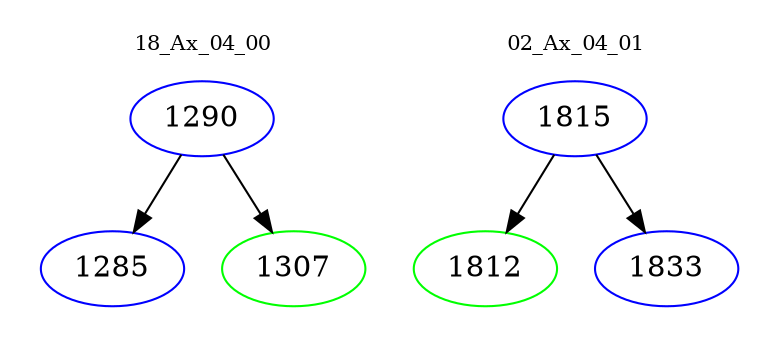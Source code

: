 digraph{
subgraph cluster_0 {
color = white
label = "18_Ax_04_00";
fontsize=10;
T0_1290 [label="1290", color="blue"]
T0_1290 -> T0_1285 [color="black"]
T0_1285 [label="1285", color="blue"]
T0_1290 -> T0_1307 [color="black"]
T0_1307 [label="1307", color="green"]
}
subgraph cluster_1 {
color = white
label = "02_Ax_04_01";
fontsize=10;
T1_1815 [label="1815", color="blue"]
T1_1815 -> T1_1812 [color="black"]
T1_1812 [label="1812", color="green"]
T1_1815 -> T1_1833 [color="black"]
T1_1833 [label="1833", color="blue"]
}
}
